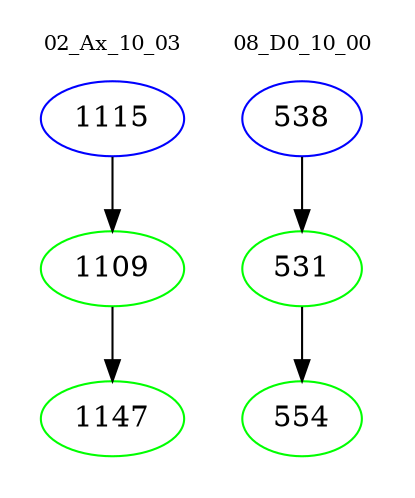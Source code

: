 digraph{
subgraph cluster_0 {
color = white
label = "02_Ax_10_03";
fontsize=10;
T0_1115 [label="1115", color="blue"]
T0_1115 -> T0_1109 [color="black"]
T0_1109 [label="1109", color="green"]
T0_1109 -> T0_1147 [color="black"]
T0_1147 [label="1147", color="green"]
}
subgraph cluster_1 {
color = white
label = "08_D0_10_00";
fontsize=10;
T1_538 [label="538", color="blue"]
T1_538 -> T1_531 [color="black"]
T1_531 [label="531", color="green"]
T1_531 -> T1_554 [color="black"]
T1_554 [label="554", color="green"]
}
}
